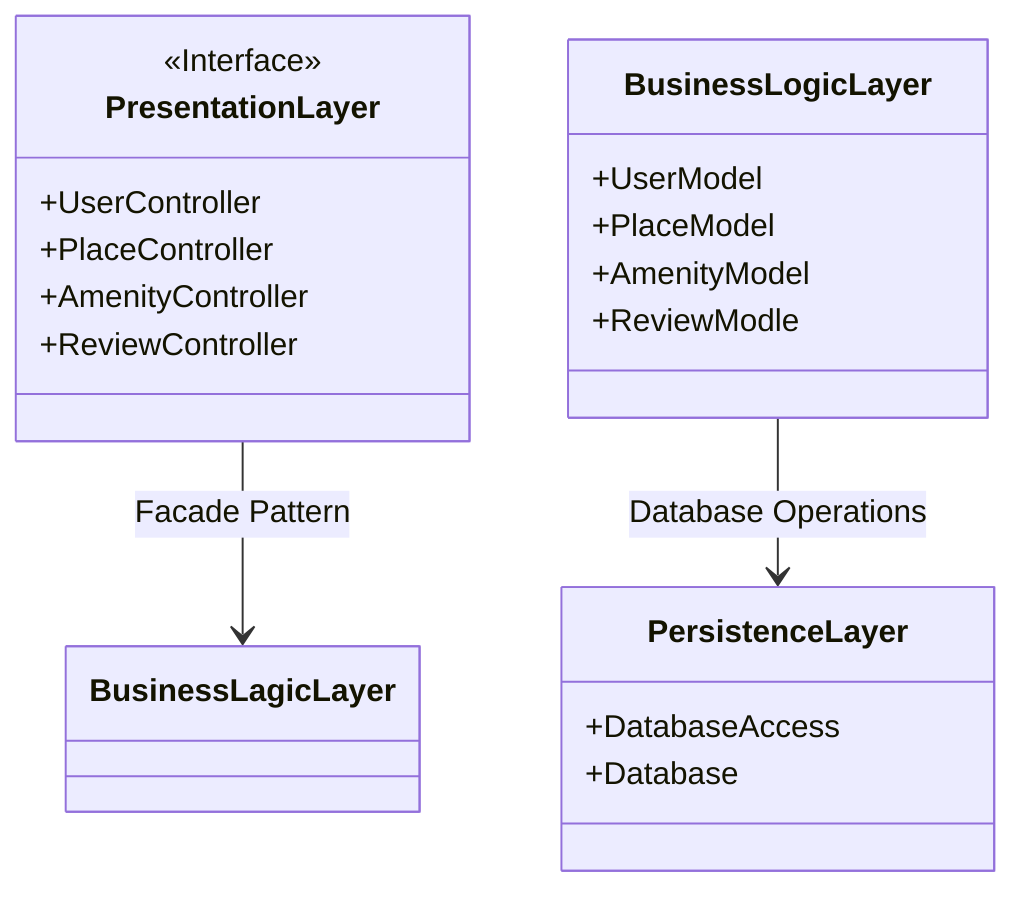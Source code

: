 classDiagram
  class PresentationLayer {
  <<Interface>>
  +UserController
  +PlaceController
  +AmenityController
  +ReviewController
}

  class BusinessLogicLayer {
  +UserModel
  +PlaceModel
  +AmenityModel
  +ReviewModle
}

  class PersistenceLayer {
  +DatabaseAccess
  +Database
}

PresentationLayer --> BusinessLagicLayer : Facade Pattern
BusinessLogicLayer --> PersistenceLayer : Database Operations